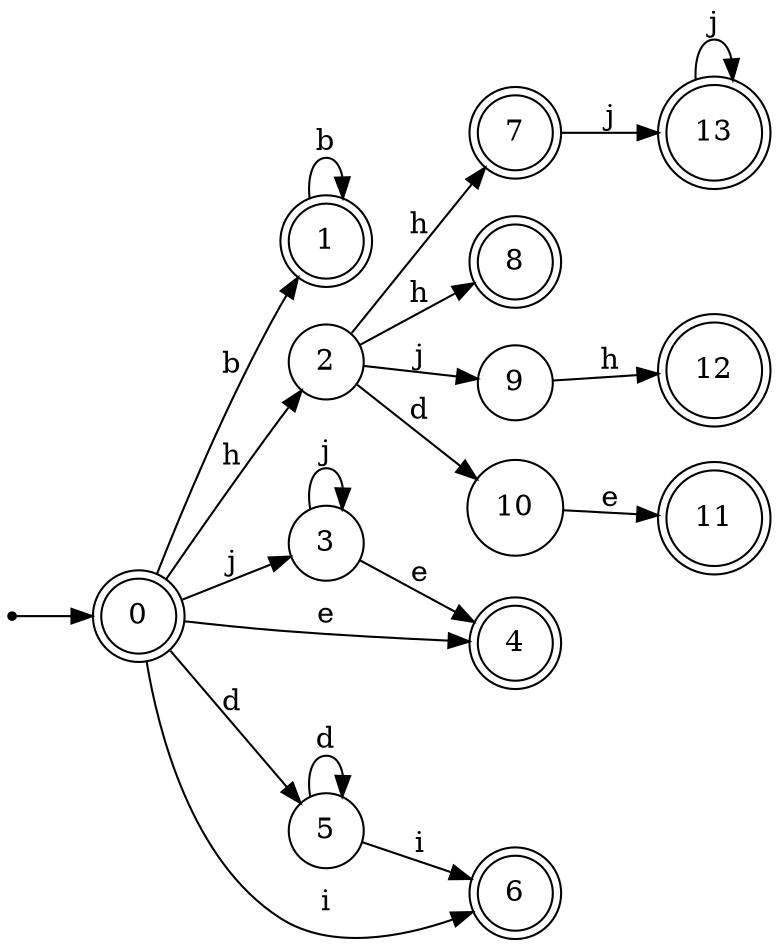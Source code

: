 digraph finite_state_machine {
rankdir=LR;
size="20,20";
node [shape = point]; "dummy0"
node [shape = doublecircle]; "0";"dummy0" -> "0";
node [shape = doublecircle]; "1";node [shape = circle]; "2";
node [shape = circle]; "3";
node [shape = doublecircle]; "4";node [shape = circle]; "5";
node [shape = doublecircle]; "6";node [shape = doublecircle]; "7";node [shape = doublecircle]; "8";node [shape = circle]; "9";
node [shape = circle]; "10";
node [shape = doublecircle]; "11";node [shape = doublecircle]; "12";node [shape = doublecircle]; "13";"0" -> "1" [label = "b"];
 "0" -> "2" [label = "h"];
 "0" -> "3" [label = "j"];
 "0" -> "4" [label = "e"];
 "0" -> "5" [label = "d"];
 "0" -> "6" [label = "i"];
 "5" -> "5" [label = "d"];
 "5" -> "6" [label = "i"];
 "3" -> "3" [label = "j"];
 "3" -> "4" [label = "e"];
 "2" -> "8" [label = "h"];
 "2" -> "7" [label = "h"];
 "2" -> "9" [label = "j"];
 "2" -> "10" [label = "d"];
 "10" -> "11" [label = "e"];
 "9" -> "12" [label = "h"];
 "7" -> "13" [label = "j"];
 "13" -> "13" [label = "j"];
 "1" -> "1" [label = "b"];
 }
